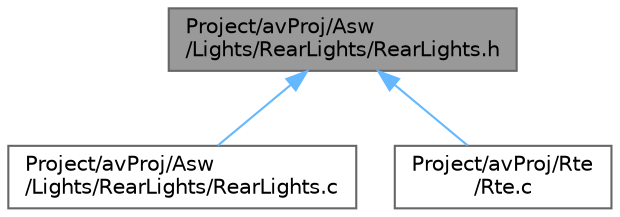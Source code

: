digraph "Project/avProj/Asw/Lights/RearLights/RearLights.h"
{
 // LATEX_PDF_SIZE
  bgcolor="transparent";
  edge [fontname=Helvetica,fontsize=10,labelfontname=Helvetica,labelfontsize=10];
  node [fontname=Helvetica,fontsize=10,shape=box,height=0.2,width=0.4];
  Node1 [id="Node000001",label="Project/avProj/Asw\l/Lights/RearLights/RearLights.h",height=0.2,width=0.4,color="gray40", fillcolor="grey60", style="filled", fontcolor="black",tooltip=" "];
  Node1 -> Node2 [id="edge1_Node000001_Node000002",dir="back",color="steelblue1",style="solid",tooltip=" "];
  Node2 [id="Node000002",label="Project/avProj/Asw\l/Lights/RearLights/RearLights.c",height=0.2,width=0.4,color="grey40", fillcolor="white", style="filled",URL="$_rear_lights_8c.html",tooltip=" "];
  Node1 -> Node3 [id="edge2_Node000001_Node000003",dir="back",color="steelblue1",style="solid",tooltip=" "];
  Node3 [id="Node000003",label="Project/avProj/Rte\l/Rte.c",height=0.2,width=0.4,color="grey40", fillcolor="white", style="filled",URL="$_rte_8c.html",tooltip=" "];
}
